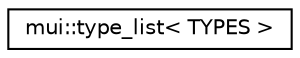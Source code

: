 digraph "Graphical Class Hierarchy"
{
 // LATEX_PDF_SIZE
  edge [fontname="Helvetica",fontsize="10",labelfontname="Helvetica",labelfontsize="10"];
  node [fontname="Helvetica",fontsize="10",shape=record];
  rankdir="LR";
  Node0 [label="mui::type_list\< TYPES \>",height=0.2,width=0.4,color="black", fillcolor="white", style="filled",URL="$structmui_1_1type__list.html",tooltip=" "];
}
